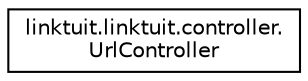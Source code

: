 digraph "Graphical Class Hierarchy"
{
 // LATEX_PDF_SIZE
  edge [fontname="Helvetica",fontsize="10",labelfontname="Helvetica",labelfontsize="10"];
  node [fontname="Helvetica",fontsize="10",shape=record];
  rankdir="LR";
  Node0 [label="linktuit.linktuit.controller.\lUrlController",height=0.2,width=0.4,color="black", fillcolor="white", style="filled",URL="$classlinktuit_1_1linktuit_1_1controller_1_1_url_controller.html",tooltip=" "];
}
